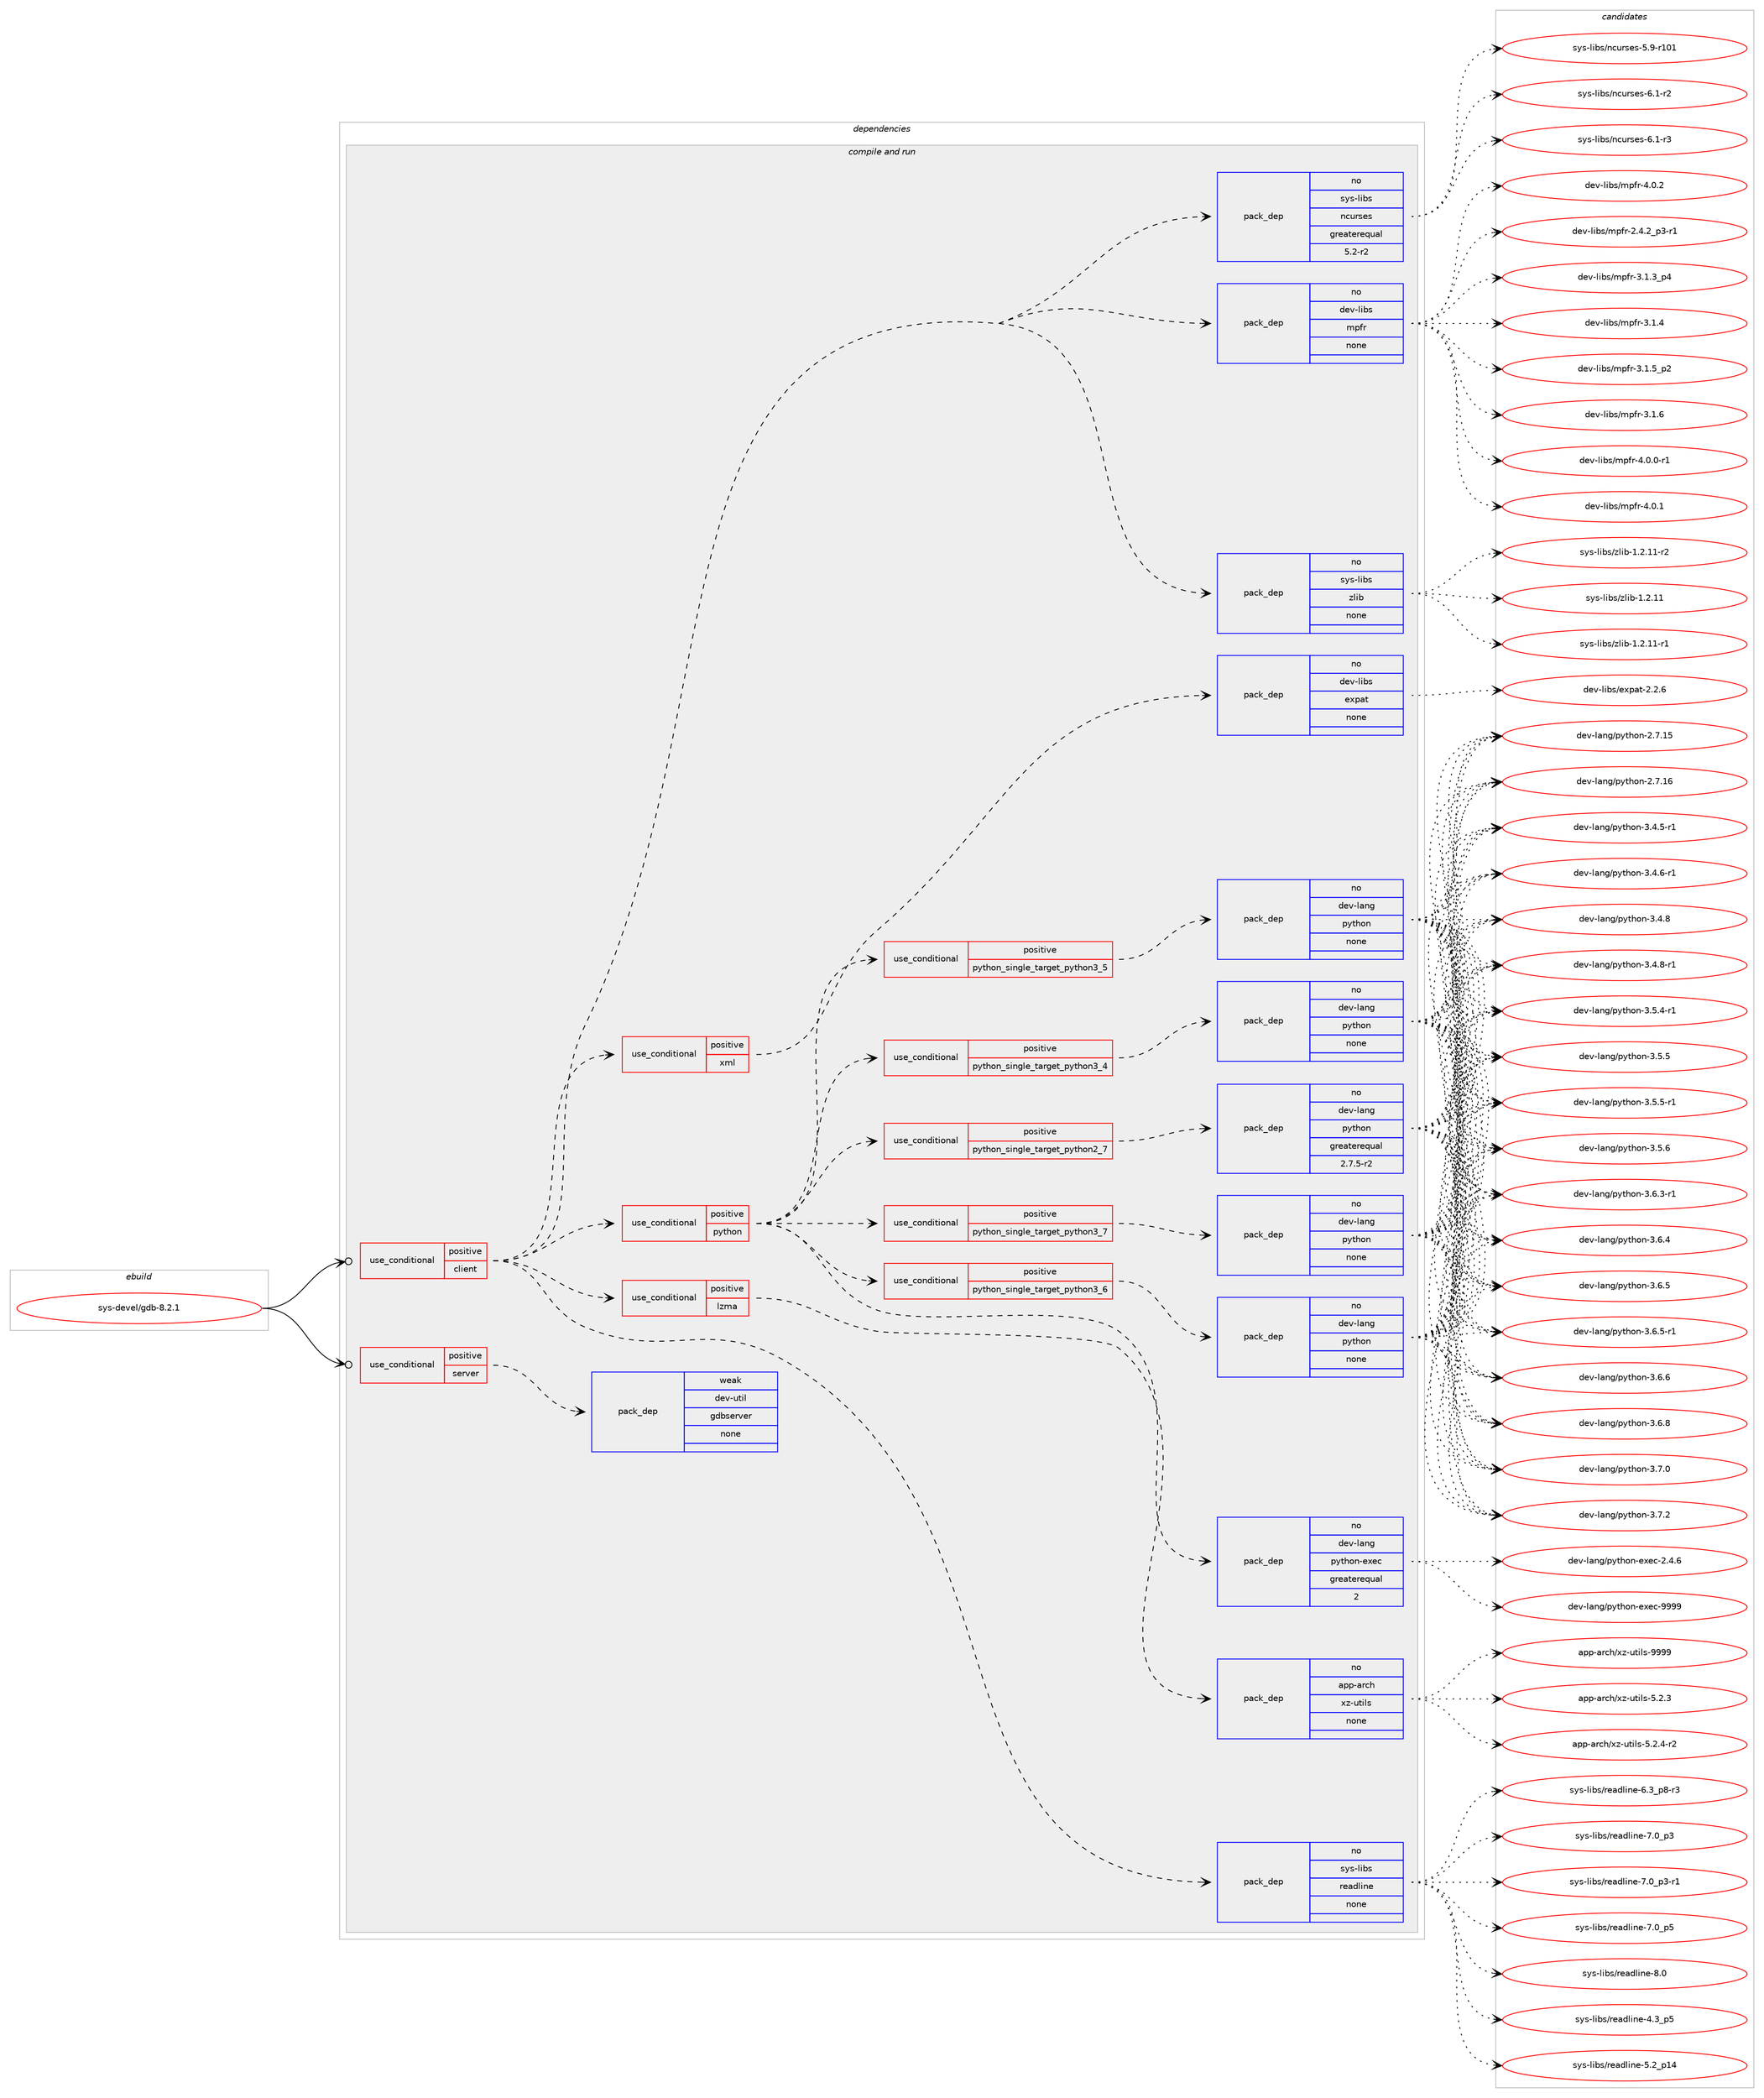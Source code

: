 digraph prolog {

# *************
# Graph options
# *************

newrank=true;
concentrate=true;
compound=true;
graph [rankdir=LR,fontname=Helvetica,fontsize=10,ranksep=1.5];#, ranksep=2.5, nodesep=0.2];
edge  [arrowhead=vee];
node  [fontname=Helvetica,fontsize=10];

# **********
# The ebuild
# **********

subgraph cluster_leftcol {
color=gray;
rank=same;
label=<<i>ebuild</i>>;
id [label="sys-devel/gdb-8.2.1", color=red, width=4, href="../sys-devel/gdb-8.2.1.svg"];
}

# ****************
# The dependencies
# ****************

subgraph cluster_midcol {
color=gray;
label=<<i>dependencies</i>>;
subgraph cluster_compile {
fillcolor="#eeeeee";
style=filled;
label=<<i>compile</i>>;
}
subgraph cluster_compileandrun {
fillcolor="#eeeeee";
style=filled;
label=<<i>compile and run</i>>;
subgraph cond459872 {
dependency1728665 [label=<<TABLE BORDER="0" CELLBORDER="1" CELLSPACING="0" CELLPADDING="4"><TR><TD ROWSPAN="3" CELLPADDING="10">use_conditional</TD></TR><TR><TD>positive</TD></TR><TR><TD>client</TD></TR></TABLE>>, shape=none, color=red];
subgraph pack1240479 {
dependency1728666 [label=<<TABLE BORDER="0" CELLBORDER="1" CELLSPACING="0" CELLPADDING="4" WIDTH="220"><TR><TD ROWSPAN="6" CELLPADDING="30">pack_dep</TD></TR><TR><TD WIDTH="110">no</TD></TR><TR><TD>dev-libs</TD></TR><TR><TD>mpfr</TD></TR><TR><TD>none</TD></TR><TR><TD></TD></TR></TABLE>>, shape=none, color=blue];
}
dependency1728665:e -> dependency1728666:w [weight=20,style="dashed",arrowhead="vee"];
subgraph pack1240480 {
dependency1728667 [label=<<TABLE BORDER="0" CELLBORDER="1" CELLSPACING="0" CELLPADDING="4" WIDTH="220"><TR><TD ROWSPAN="6" CELLPADDING="30">pack_dep</TD></TR><TR><TD WIDTH="110">no</TD></TR><TR><TD>sys-libs</TD></TR><TR><TD>ncurses</TD></TR><TR><TD>greaterequal</TD></TR><TR><TD>5.2-r2</TD></TR></TABLE>>, shape=none, color=blue];
}
dependency1728665:e -> dependency1728667:w [weight=20,style="dashed",arrowhead="vee"];
subgraph pack1240481 {
dependency1728668 [label=<<TABLE BORDER="0" CELLBORDER="1" CELLSPACING="0" CELLPADDING="4" WIDTH="220"><TR><TD ROWSPAN="6" CELLPADDING="30">pack_dep</TD></TR><TR><TD WIDTH="110">no</TD></TR><TR><TD>sys-libs</TD></TR><TR><TD>readline</TD></TR><TR><TD>none</TD></TR><TR><TD></TD></TR></TABLE>>, shape=none, color=blue];
}
dependency1728665:e -> dependency1728668:w [weight=20,style="dashed",arrowhead="vee"];
subgraph cond459873 {
dependency1728669 [label=<<TABLE BORDER="0" CELLBORDER="1" CELLSPACING="0" CELLPADDING="4"><TR><TD ROWSPAN="3" CELLPADDING="10">use_conditional</TD></TR><TR><TD>positive</TD></TR><TR><TD>lzma</TD></TR></TABLE>>, shape=none, color=red];
subgraph pack1240482 {
dependency1728670 [label=<<TABLE BORDER="0" CELLBORDER="1" CELLSPACING="0" CELLPADDING="4" WIDTH="220"><TR><TD ROWSPAN="6" CELLPADDING="30">pack_dep</TD></TR><TR><TD WIDTH="110">no</TD></TR><TR><TD>app-arch</TD></TR><TR><TD>xz-utils</TD></TR><TR><TD>none</TD></TR><TR><TD></TD></TR></TABLE>>, shape=none, color=blue];
}
dependency1728669:e -> dependency1728670:w [weight=20,style="dashed",arrowhead="vee"];
}
dependency1728665:e -> dependency1728669:w [weight=20,style="dashed",arrowhead="vee"];
subgraph cond459874 {
dependency1728671 [label=<<TABLE BORDER="0" CELLBORDER="1" CELLSPACING="0" CELLPADDING="4"><TR><TD ROWSPAN="3" CELLPADDING="10">use_conditional</TD></TR><TR><TD>positive</TD></TR><TR><TD>python</TD></TR></TABLE>>, shape=none, color=red];
subgraph cond459875 {
dependency1728672 [label=<<TABLE BORDER="0" CELLBORDER="1" CELLSPACING="0" CELLPADDING="4"><TR><TD ROWSPAN="3" CELLPADDING="10">use_conditional</TD></TR><TR><TD>positive</TD></TR><TR><TD>python_single_target_python2_7</TD></TR></TABLE>>, shape=none, color=red];
subgraph pack1240483 {
dependency1728673 [label=<<TABLE BORDER="0" CELLBORDER="1" CELLSPACING="0" CELLPADDING="4" WIDTH="220"><TR><TD ROWSPAN="6" CELLPADDING="30">pack_dep</TD></TR><TR><TD WIDTH="110">no</TD></TR><TR><TD>dev-lang</TD></TR><TR><TD>python</TD></TR><TR><TD>greaterequal</TD></TR><TR><TD>2.7.5-r2</TD></TR></TABLE>>, shape=none, color=blue];
}
dependency1728672:e -> dependency1728673:w [weight=20,style="dashed",arrowhead="vee"];
}
dependency1728671:e -> dependency1728672:w [weight=20,style="dashed",arrowhead="vee"];
subgraph cond459876 {
dependency1728674 [label=<<TABLE BORDER="0" CELLBORDER="1" CELLSPACING="0" CELLPADDING="4"><TR><TD ROWSPAN="3" CELLPADDING="10">use_conditional</TD></TR><TR><TD>positive</TD></TR><TR><TD>python_single_target_python3_4</TD></TR></TABLE>>, shape=none, color=red];
subgraph pack1240484 {
dependency1728675 [label=<<TABLE BORDER="0" CELLBORDER="1" CELLSPACING="0" CELLPADDING="4" WIDTH="220"><TR><TD ROWSPAN="6" CELLPADDING="30">pack_dep</TD></TR><TR><TD WIDTH="110">no</TD></TR><TR><TD>dev-lang</TD></TR><TR><TD>python</TD></TR><TR><TD>none</TD></TR><TR><TD></TD></TR></TABLE>>, shape=none, color=blue];
}
dependency1728674:e -> dependency1728675:w [weight=20,style="dashed",arrowhead="vee"];
}
dependency1728671:e -> dependency1728674:w [weight=20,style="dashed",arrowhead="vee"];
subgraph cond459877 {
dependency1728676 [label=<<TABLE BORDER="0" CELLBORDER="1" CELLSPACING="0" CELLPADDING="4"><TR><TD ROWSPAN="3" CELLPADDING="10">use_conditional</TD></TR><TR><TD>positive</TD></TR><TR><TD>python_single_target_python3_5</TD></TR></TABLE>>, shape=none, color=red];
subgraph pack1240485 {
dependency1728677 [label=<<TABLE BORDER="0" CELLBORDER="1" CELLSPACING="0" CELLPADDING="4" WIDTH="220"><TR><TD ROWSPAN="6" CELLPADDING="30">pack_dep</TD></TR><TR><TD WIDTH="110">no</TD></TR><TR><TD>dev-lang</TD></TR><TR><TD>python</TD></TR><TR><TD>none</TD></TR><TR><TD></TD></TR></TABLE>>, shape=none, color=blue];
}
dependency1728676:e -> dependency1728677:w [weight=20,style="dashed",arrowhead="vee"];
}
dependency1728671:e -> dependency1728676:w [weight=20,style="dashed",arrowhead="vee"];
subgraph cond459878 {
dependency1728678 [label=<<TABLE BORDER="0" CELLBORDER="1" CELLSPACING="0" CELLPADDING="4"><TR><TD ROWSPAN="3" CELLPADDING="10">use_conditional</TD></TR><TR><TD>positive</TD></TR><TR><TD>python_single_target_python3_6</TD></TR></TABLE>>, shape=none, color=red];
subgraph pack1240486 {
dependency1728679 [label=<<TABLE BORDER="0" CELLBORDER="1" CELLSPACING="0" CELLPADDING="4" WIDTH="220"><TR><TD ROWSPAN="6" CELLPADDING="30">pack_dep</TD></TR><TR><TD WIDTH="110">no</TD></TR><TR><TD>dev-lang</TD></TR><TR><TD>python</TD></TR><TR><TD>none</TD></TR><TR><TD></TD></TR></TABLE>>, shape=none, color=blue];
}
dependency1728678:e -> dependency1728679:w [weight=20,style="dashed",arrowhead="vee"];
}
dependency1728671:e -> dependency1728678:w [weight=20,style="dashed",arrowhead="vee"];
subgraph cond459879 {
dependency1728680 [label=<<TABLE BORDER="0" CELLBORDER="1" CELLSPACING="0" CELLPADDING="4"><TR><TD ROWSPAN="3" CELLPADDING="10">use_conditional</TD></TR><TR><TD>positive</TD></TR><TR><TD>python_single_target_python3_7</TD></TR></TABLE>>, shape=none, color=red];
subgraph pack1240487 {
dependency1728681 [label=<<TABLE BORDER="0" CELLBORDER="1" CELLSPACING="0" CELLPADDING="4" WIDTH="220"><TR><TD ROWSPAN="6" CELLPADDING="30">pack_dep</TD></TR><TR><TD WIDTH="110">no</TD></TR><TR><TD>dev-lang</TD></TR><TR><TD>python</TD></TR><TR><TD>none</TD></TR><TR><TD></TD></TR></TABLE>>, shape=none, color=blue];
}
dependency1728680:e -> dependency1728681:w [weight=20,style="dashed",arrowhead="vee"];
}
dependency1728671:e -> dependency1728680:w [weight=20,style="dashed",arrowhead="vee"];
subgraph pack1240488 {
dependency1728682 [label=<<TABLE BORDER="0" CELLBORDER="1" CELLSPACING="0" CELLPADDING="4" WIDTH="220"><TR><TD ROWSPAN="6" CELLPADDING="30">pack_dep</TD></TR><TR><TD WIDTH="110">no</TD></TR><TR><TD>dev-lang</TD></TR><TR><TD>python-exec</TD></TR><TR><TD>greaterequal</TD></TR><TR><TD>2</TD></TR></TABLE>>, shape=none, color=blue];
}
dependency1728671:e -> dependency1728682:w [weight=20,style="dashed",arrowhead="vee"];
}
dependency1728665:e -> dependency1728671:w [weight=20,style="dashed",arrowhead="vee"];
subgraph cond459880 {
dependency1728683 [label=<<TABLE BORDER="0" CELLBORDER="1" CELLSPACING="0" CELLPADDING="4"><TR><TD ROWSPAN="3" CELLPADDING="10">use_conditional</TD></TR><TR><TD>positive</TD></TR><TR><TD>xml</TD></TR></TABLE>>, shape=none, color=red];
subgraph pack1240489 {
dependency1728684 [label=<<TABLE BORDER="0" CELLBORDER="1" CELLSPACING="0" CELLPADDING="4" WIDTH="220"><TR><TD ROWSPAN="6" CELLPADDING="30">pack_dep</TD></TR><TR><TD WIDTH="110">no</TD></TR><TR><TD>dev-libs</TD></TR><TR><TD>expat</TD></TR><TR><TD>none</TD></TR><TR><TD></TD></TR></TABLE>>, shape=none, color=blue];
}
dependency1728683:e -> dependency1728684:w [weight=20,style="dashed",arrowhead="vee"];
}
dependency1728665:e -> dependency1728683:w [weight=20,style="dashed",arrowhead="vee"];
subgraph pack1240490 {
dependency1728685 [label=<<TABLE BORDER="0" CELLBORDER="1" CELLSPACING="0" CELLPADDING="4" WIDTH="220"><TR><TD ROWSPAN="6" CELLPADDING="30">pack_dep</TD></TR><TR><TD WIDTH="110">no</TD></TR><TR><TD>sys-libs</TD></TR><TR><TD>zlib</TD></TR><TR><TD>none</TD></TR><TR><TD></TD></TR></TABLE>>, shape=none, color=blue];
}
dependency1728665:e -> dependency1728685:w [weight=20,style="dashed",arrowhead="vee"];
}
id:e -> dependency1728665:w [weight=20,style="solid",arrowhead="odotvee"];
subgraph cond459881 {
dependency1728686 [label=<<TABLE BORDER="0" CELLBORDER="1" CELLSPACING="0" CELLPADDING="4"><TR><TD ROWSPAN="3" CELLPADDING="10">use_conditional</TD></TR><TR><TD>positive</TD></TR><TR><TD>server</TD></TR></TABLE>>, shape=none, color=red];
subgraph pack1240491 {
dependency1728687 [label=<<TABLE BORDER="0" CELLBORDER="1" CELLSPACING="0" CELLPADDING="4" WIDTH="220"><TR><TD ROWSPAN="6" CELLPADDING="30">pack_dep</TD></TR><TR><TD WIDTH="110">weak</TD></TR><TR><TD>dev-util</TD></TR><TR><TD>gdbserver</TD></TR><TR><TD>none</TD></TR><TR><TD></TD></TR></TABLE>>, shape=none, color=blue];
}
dependency1728686:e -> dependency1728687:w [weight=20,style="dashed",arrowhead="vee"];
}
id:e -> dependency1728686:w [weight=20,style="solid",arrowhead="odotvee"];
}
subgraph cluster_run {
fillcolor="#eeeeee";
style=filled;
label=<<i>run</i>>;
}
}

# **************
# The candidates
# **************

subgraph cluster_choices {
rank=same;
color=gray;
label=<<i>candidates</i>>;

subgraph choice1240479 {
color=black;
nodesep=1;
choice10010111845108105981154710911210211445504652465095112514511449 [label="dev-libs/mpfr-2.4.2_p3-r1", color=red, width=4,href="../dev-libs/mpfr-2.4.2_p3-r1.svg"];
choice1001011184510810598115471091121021144551464946519511252 [label="dev-libs/mpfr-3.1.3_p4", color=red, width=4,href="../dev-libs/mpfr-3.1.3_p4.svg"];
choice100101118451081059811547109112102114455146494652 [label="dev-libs/mpfr-3.1.4", color=red, width=4,href="../dev-libs/mpfr-3.1.4.svg"];
choice1001011184510810598115471091121021144551464946539511250 [label="dev-libs/mpfr-3.1.5_p2", color=red, width=4,href="../dev-libs/mpfr-3.1.5_p2.svg"];
choice100101118451081059811547109112102114455146494654 [label="dev-libs/mpfr-3.1.6", color=red, width=4,href="../dev-libs/mpfr-3.1.6.svg"];
choice1001011184510810598115471091121021144552464846484511449 [label="dev-libs/mpfr-4.0.0-r1", color=red, width=4,href="../dev-libs/mpfr-4.0.0-r1.svg"];
choice100101118451081059811547109112102114455246484649 [label="dev-libs/mpfr-4.0.1", color=red, width=4,href="../dev-libs/mpfr-4.0.1.svg"];
choice100101118451081059811547109112102114455246484650 [label="dev-libs/mpfr-4.0.2", color=red, width=4,href="../dev-libs/mpfr-4.0.2.svg"];
dependency1728666:e -> choice10010111845108105981154710911210211445504652465095112514511449:w [style=dotted,weight="100"];
dependency1728666:e -> choice1001011184510810598115471091121021144551464946519511252:w [style=dotted,weight="100"];
dependency1728666:e -> choice100101118451081059811547109112102114455146494652:w [style=dotted,weight="100"];
dependency1728666:e -> choice1001011184510810598115471091121021144551464946539511250:w [style=dotted,weight="100"];
dependency1728666:e -> choice100101118451081059811547109112102114455146494654:w [style=dotted,weight="100"];
dependency1728666:e -> choice1001011184510810598115471091121021144552464846484511449:w [style=dotted,weight="100"];
dependency1728666:e -> choice100101118451081059811547109112102114455246484649:w [style=dotted,weight="100"];
dependency1728666:e -> choice100101118451081059811547109112102114455246484650:w [style=dotted,weight="100"];
}
subgraph choice1240480 {
color=black;
nodesep=1;
choice115121115451081059811547110991171141151011154553465745114494849 [label="sys-libs/ncurses-5.9-r101", color=red, width=4,href="../sys-libs/ncurses-5.9-r101.svg"];
choice11512111545108105981154711099117114115101115455446494511450 [label="sys-libs/ncurses-6.1-r2", color=red, width=4,href="../sys-libs/ncurses-6.1-r2.svg"];
choice11512111545108105981154711099117114115101115455446494511451 [label="sys-libs/ncurses-6.1-r3", color=red, width=4,href="../sys-libs/ncurses-6.1-r3.svg"];
dependency1728667:e -> choice115121115451081059811547110991171141151011154553465745114494849:w [style=dotted,weight="100"];
dependency1728667:e -> choice11512111545108105981154711099117114115101115455446494511450:w [style=dotted,weight="100"];
dependency1728667:e -> choice11512111545108105981154711099117114115101115455446494511451:w [style=dotted,weight="100"];
}
subgraph choice1240481 {
color=black;
nodesep=1;
choice11512111545108105981154711410197100108105110101455246519511253 [label="sys-libs/readline-4.3_p5", color=red, width=4,href="../sys-libs/readline-4.3_p5.svg"];
choice1151211154510810598115471141019710010810511010145534650951124952 [label="sys-libs/readline-5.2_p14", color=red, width=4,href="../sys-libs/readline-5.2_p14.svg"];
choice115121115451081059811547114101971001081051101014554465195112564511451 [label="sys-libs/readline-6.3_p8-r3", color=red, width=4,href="../sys-libs/readline-6.3_p8-r3.svg"];
choice11512111545108105981154711410197100108105110101455546489511251 [label="sys-libs/readline-7.0_p3", color=red, width=4,href="../sys-libs/readline-7.0_p3.svg"];
choice115121115451081059811547114101971001081051101014555464895112514511449 [label="sys-libs/readline-7.0_p3-r1", color=red, width=4,href="../sys-libs/readline-7.0_p3-r1.svg"];
choice11512111545108105981154711410197100108105110101455546489511253 [label="sys-libs/readline-7.0_p5", color=red, width=4,href="../sys-libs/readline-7.0_p5.svg"];
choice1151211154510810598115471141019710010810511010145564648 [label="sys-libs/readline-8.0", color=red, width=4,href="../sys-libs/readline-8.0.svg"];
dependency1728668:e -> choice11512111545108105981154711410197100108105110101455246519511253:w [style=dotted,weight="100"];
dependency1728668:e -> choice1151211154510810598115471141019710010810511010145534650951124952:w [style=dotted,weight="100"];
dependency1728668:e -> choice115121115451081059811547114101971001081051101014554465195112564511451:w [style=dotted,weight="100"];
dependency1728668:e -> choice11512111545108105981154711410197100108105110101455546489511251:w [style=dotted,weight="100"];
dependency1728668:e -> choice115121115451081059811547114101971001081051101014555464895112514511449:w [style=dotted,weight="100"];
dependency1728668:e -> choice11512111545108105981154711410197100108105110101455546489511253:w [style=dotted,weight="100"];
dependency1728668:e -> choice1151211154510810598115471141019710010810511010145564648:w [style=dotted,weight="100"];
}
subgraph choice1240482 {
color=black;
nodesep=1;
choice971121124597114991044712012245117116105108115455346504651 [label="app-arch/xz-utils-5.2.3", color=red, width=4,href="../app-arch/xz-utils-5.2.3.svg"];
choice9711211245971149910447120122451171161051081154553465046524511450 [label="app-arch/xz-utils-5.2.4-r2", color=red, width=4,href="../app-arch/xz-utils-5.2.4-r2.svg"];
choice9711211245971149910447120122451171161051081154557575757 [label="app-arch/xz-utils-9999", color=red, width=4,href="../app-arch/xz-utils-9999.svg"];
dependency1728670:e -> choice971121124597114991044712012245117116105108115455346504651:w [style=dotted,weight="100"];
dependency1728670:e -> choice9711211245971149910447120122451171161051081154553465046524511450:w [style=dotted,weight="100"];
dependency1728670:e -> choice9711211245971149910447120122451171161051081154557575757:w [style=dotted,weight="100"];
}
subgraph choice1240483 {
color=black;
nodesep=1;
choice10010111845108971101034711212111610411111045504655464953 [label="dev-lang/python-2.7.15", color=red, width=4,href="../dev-lang/python-2.7.15.svg"];
choice10010111845108971101034711212111610411111045504655464954 [label="dev-lang/python-2.7.16", color=red, width=4,href="../dev-lang/python-2.7.16.svg"];
choice1001011184510897110103471121211161041111104551465246534511449 [label="dev-lang/python-3.4.5-r1", color=red, width=4,href="../dev-lang/python-3.4.5-r1.svg"];
choice1001011184510897110103471121211161041111104551465246544511449 [label="dev-lang/python-3.4.6-r1", color=red, width=4,href="../dev-lang/python-3.4.6-r1.svg"];
choice100101118451089711010347112121116104111110455146524656 [label="dev-lang/python-3.4.8", color=red, width=4,href="../dev-lang/python-3.4.8.svg"];
choice1001011184510897110103471121211161041111104551465246564511449 [label="dev-lang/python-3.4.8-r1", color=red, width=4,href="../dev-lang/python-3.4.8-r1.svg"];
choice1001011184510897110103471121211161041111104551465346524511449 [label="dev-lang/python-3.5.4-r1", color=red, width=4,href="../dev-lang/python-3.5.4-r1.svg"];
choice100101118451089711010347112121116104111110455146534653 [label="dev-lang/python-3.5.5", color=red, width=4,href="../dev-lang/python-3.5.5.svg"];
choice1001011184510897110103471121211161041111104551465346534511449 [label="dev-lang/python-3.5.5-r1", color=red, width=4,href="../dev-lang/python-3.5.5-r1.svg"];
choice100101118451089711010347112121116104111110455146534654 [label="dev-lang/python-3.5.6", color=red, width=4,href="../dev-lang/python-3.5.6.svg"];
choice1001011184510897110103471121211161041111104551465446514511449 [label="dev-lang/python-3.6.3-r1", color=red, width=4,href="../dev-lang/python-3.6.3-r1.svg"];
choice100101118451089711010347112121116104111110455146544652 [label="dev-lang/python-3.6.4", color=red, width=4,href="../dev-lang/python-3.6.4.svg"];
choice100101118451089711010347112121116104111110455146544653 [label="dev-lang/python-3.6.5", color=red, width=4,href="../dev-lang/python-3.6.5.svg"];
choice1001011184510897110103471121211161041111104551465446534511449 [label="dev-lang/python-3.6.5-r1", color=red, width=4,href="../dev-lang/python-3.6.5-r1.svg"];
choice100101118451089711010347112121116104111110455146544654 [label="dev-lang/python-3.6.6", color=red, width=4,href="../dev-lang/python-3.6.6.svg"];
choice100101118451089711010347112121116104111110455146544656 [label="dev-lang/python-3.6.8", color=red, width=4,href="../dev-lang/python-3.6.8.svg"];
choice100101118451089711010347112121116104111110455146554648 [label="dev-lang/python-3.7.0", color=red, width=4,href="../dev-lang/python-3.7.0.svg"];
choice100101118451089711010347112121116104111110455146554650 [label="dev-lang/python-3.7.2", color=red, width=4,href="../dev-lang/python-3.7.2.svg"];
dependency1728673:e -> choice10010111845108971101034711212111610411111045504655464953:w [style=dotted,weight="100"];
dependency1728673:e -> choice10010111845108971101034711212111610411111045504655464954:w [style=dotted,weight="100"];
dependency1728673:e -> choice1001011184510897110103471121211161041111104551465246534511449:w [style=dotted,weight="100"];
dependency1728673:e -> choice1001011184510897110103471121211161041111104551465246544511449:w [style=dotted,weight="100"];
dependency1728673:e -> choice100101118451089711010347112121116104111110455146524656:w [style=dotted,weight="100"];
dependency1728673:e -> choice1001011184510897110103471121211161041111104551465246564511449:w [style=dotted,weight="100"];
dependency1728673:e -> choice1001011184510897110103471121211161041111104551465346524511449:w [style=dotted,weight="100"];
dependency1728673:e -> choice100101118451089711010347112121116104111110455146534653:w [style=dotted,weight="100"];
dependency1728673:e -> choice1001011184510897110103471121211161041111104551465346534511449:w [style=dotted,weight="100"];
dependency1728673:e -> choice100101118451089711010347112121116104111110455146534654:w [style=dotted,weight="100"];
dependency1728673:e -> choice1001011184510897110103471121211161041111104551465446514511449:w [style=dotted,weight="100"];
dependency1728673:e -> choice100101118451089711010347112121116104111110455146544652:w [style=dotted,weight="100"];
dependency1728673:e -> choice100101118451089711010347112121116104111110455146544653:w [style=dotted,weight="100"];
dependency1728673:e -> choice1001011184510897110103471121211161041111104551465446534511449:w [style=dotted,weight="100"];
dependency1728673:e -> choice100101118451089711010347112121116104111110455146544654:w [style=dotted,weight="100"];
dependency1728673:e -> choice100101118451089711010347112121116104111110455146544656:w [style=dotted,weight="100"];
dependency1728673:e -> choice100101118451089711010347112121116104111110455146554648:w [style=dotted,weight="100"];
dependency1728673:e -> choice100101118451089711010347112121116104111110455146554650:w [style=dotted,weight="100"];
}
subgraph choice1240484 {
color=black;
nodesep=1;
choice10010111845108971101034711212111610411111045504655464953 [label="dev-lang/python-2.7.15", color=red, width=4,href="../dev-lang/python-2.7.15.svg"];
choice10010111845108971101034711212111610411111045504655464954 [label="dev-lang/python-2.7.16", color=red, width=4,href="../dev-lang/python-2.7.16.svg"];
choice1001011184510897110103471121211161041111104551465246534511449 [label="dev-lang/python-3.4.5-r1", color=red, width=4,href="../dev-lang/python-3.4.5-r1.svg"];
choice1001011184510897110103471121211161041111104551465246544511449 [label="dev-lang/python-3.4.6-r1", color=red, width=4,href="../dev-lang/python-3.4.6-r1.svg"];
choice100101118451089711010347112121116104111110455146524656 [label="dev-lang/python-3.4.8", color=red, width=4,href="../dev-lang/python-3.4.8.svg"];
choice1001011184510897110103471121211161041111104551465246564511449 [label="dev-lang/python-3.4.8-r1", color=red, width=4,href="../dev-lang/python-3.4.8-r1.svg"];
choice1001011184510897110103471121211161041111104551465346524511449 [label="dev-lang/python-3.5.4-r1", color=red, width=4,href="../dev-lang/python-3.5.4-r1.svg"];
choice100101118451089711010347112121116104111110455146534653 [label="dev-lang/python-3.5.5", color=red, width=4,href="../dev-lang/python-3.5.5.svg"];
choice1001011184510897110103471121211161041111104551465346534511449 [label="dev-lang/python-3.5.5-r1", color=red, width=4,href="../dev-lang/python-3.5.5-r1.svg"];
choice100101118451089711010347112121116104111110455146534654 [label="dev-lang/python-3.5.6", color=red, width=4,href="../dev-lang/python-3.5.6.svg"];
choice1001011184510897110103471121211161041111104551465446514511449 [label="dev-lang/python-3.6.3-r1", color=red, width=4,href="../dev-lang/python-3.6.3-r1.svg"];
choice100101118451089711010347112121116104111110455146544652 [label="dev-lang/python-3.6.4", color=red, width=4,href="../dev-lang/python-3.6.4.svg"];
choice100101118451089711010347112121116104111110455146544653 [label="dev-lang/python-3.6.5", color=red, width=4,href="../dev-lang/python-3.6.5.svg"];
choice1001011184510897110103471121211161041111104551465446534511449 [label="dev-lang/python-3.6.5-r1", color=red, width=4,href="../dev-lang/python-3.6.5-r1.svg"];
choice100101118451089711010347112121116104111110455146544654 [label="dev-lang/python-3.6.6", color=red, width=4,href="../dev-lang/python-3.6.6.svg"];
choice100101118451089711010347112121116104111110455146544656 [label="dev-lang/python-3.6.8", color=red, width=4,href="../dev-lang/python-3.6.8.svg"];
choice100101118451089711010347112121116104111110455146554648 [label="dev-lang/python-3.7.0", color=red, width=4,href="../dev-lang/python-3.7.0.svg"];
choice100101118451089711010347112121116104111110455146554650 [label="dev-lang/python-3.7.2", color=red, width=4,href="../dev-lang/python-3.7.2.svg"];
dependency1728675:e -> choice10010111845108971101034711212111610411111045504655464953:w [style=dotted,weight="100"];
dependency1728675:e -> choice10010111845108971101034711212111610411111045504655464954:w [style=dotted,weight="100"];
dependency1728675:e -> choice1001011184510897110103471121211161041111104551465246534511449:w [style=dotted,weight="100"];
dependency1728675:e -> choice1001011184510897110103471121211161041111104551465246544511449:w [style=dotted,weight="100"];
dependency1728675:e -> choice100101118451089711010347112121116104111110455146524656:w [style=dotted,weight="100"];
dependency1728675:e -> choice1001011184510897110103471121211161041111104551465246564511449:w [style=dotted,weight="100"];
dependency1728675:e -> choice1001011184510897110103471121211161041111104551465346524511449:w [style=dotted,weight="100"];
dependency1728675:e -> choice100101118451089711010347112121116104111110455146534653:w [style=dotted,weight="100"];
dependency1728675:e -> choice1001011184510897110103471121211161041111104551465346534511449:w [style=dotted,weight="100"];
dependency1728675:e -> choice100101118451089711010347112121116104111110455146534654:w [style=dotted,weight="100"];
dependency1728675:e -> choice1001011184510897110103471121211161041111104551465446514511449:w [style=dotted,weight="100"];
dependency1728675:e -> choice100101118451089711010347112121116104111110455146544652:w [style=dotted,weight="100"];
dependency1728675:e -> choice100101118451089711010347112121116104111110455146544653:w [style=dotted,weight="100"];
dependency1728675:e -> choice1001011184510897110103471121211161041111104551465446534511449:w [style=dotted,weight="100"];
dependency1728675:e -> choice100101118451089711010347112121116104111110455146544654:w [style=dotted,weight="100"];
dependency1728675:e -> choice100101118451089711010347112121116104111110455146544656:w [style=dotted,weight="100"];
dependency1728675:e -> choice100101118451089711010347112121116104111110455146554648:w [style=dotted,weight="100"];
dependency1728675:e -> choice100101118451089711010347112121116104111110455146554650:w [style=dotted,weight="100"];
}
subgraph choice1240485 {
color=black;
nodesep=1;
choice10010111845108971101034711212111610411111045504655464953 [label="dev-lang/python-2.7.15", color=red, width=4,href="../dev-lang/python-2.7.15.svg"];
choice10010111845108971101034711212111610411111045504655464954 [label="dev-lang/python-2.7.16", color=red, width=4,href="../dev-lang/python-2.7.16.svg"];
choice1001011184510897110103471121211161041111104551465246534511449 [label="dev-lang/python-3.4.5-r1", color=red, width=4,href="../dev-lang/python-3.4.5-r1.svg"];
choice1001011184510897110103471121211161041111104551465246544511449 [label="dev-lang/python-3.4.6-r1", color=red, width=4,href="../dev-lang/python-3.4.6-r1.svg"];
choice100101118451089711010347112121116104111110455146524656 [label="dev-lang/python-3.4.8", color=red, width=4,href="../dev-lang/python-3.4.8.svg"];
choice1001011184510897110103471121211161041111104551465246564511449 [label="dev-lang/python-3.4.8-r1", color=red, width=4,href="../dev-lang/python-3.4.8-r1.svg"];
choice1001011184510897110103471121211161041111104551465346524511449 [label="dev-lang/python-3.5.4-r1", color=red, width=4,href="../dev-lang/python-3.5.4-r1.svg"];
choice100101118451089711010347112121116104111110455146534653 [label="dev-lang/python-3.5.5", color=red, width=4,href="../dev-lang/python-3.5.5.svg"];
choice1001011184510897110103471121211161041111104551465346534511449 [label="dev-lang/python-3.5.5-r1", color=red, width=4,href="../dev-lang/python-3.5.5-r1.svg"];
choice100101118451089711010347112121116104111110455146534654 [label="dev-lang/python-3.5.6", color=red, width=4,href="../dev-lang/python-3.5.6.svg"];
choice1001011184510897110103471121211161041111104551465446514511449 [label="dev-lang/python-3.6.3-r1", color=red, width=4,href="../dev-lang/python-3.6.3-r1.svg"];
choice100101118451089711010347112121116104111110455146544652 [label="dev-lang/python-3.6.4", color=red, width=4,href="../dev-lang/python-3.6.4.svg"];
choice100101118451089711010347112121116104111110455146544653 [label="dev-lang/python-3.6.5", color=red, width=4,href="../dev-lang/python-3.6.5.svg"];
choice1001011184510897110103471121211161041111104551465446534511449 [label="dev-lang/python-3.6.5-r1", color=red, width=4,href="../dev-lang/python-3.6.5-r1.svg"];
choice100101118451089711010347112121116104111110455146544654 [label="dev-lang/python-3.6.6", color=red, width=4,href="../dev-lang/python-3.6.6.svg"];
choice100101118451089711010347112121116104111110455146544656 [label="dev-lang/python-3.6.8", color=red, width=4,href="../dev-lang/python-3.6.8.svg"];
choice100101118451089711010347112121116104111110455146554648 [label="dev-lang/python-3.7.0", color=red, width=4,href="../dev-lang/python-3.7.0.svg"];
choice100101118451089711010347112121116104111110455146554650 [label="dev-lang/python-3.7.2", color=red, width=4,href="../dev-lang/python-3.7.2.svg"];
dependency1728677:e -> choice10010111845108971101034711212111610411111045504655464953:w [style=dotted,weight="100"];
dependency1728677:e -> choice10010111845108971101034711212111610411111045504655464954:w [style=dotted,weight="100"];
dependency1728677:e -> choice1001011184510897110103471121211161041111104551465246534511449:w [style=dotted,weight="100"];
dependency1728677:e -> choice1001011184510897110103471121211161041111104551465246544511449:w [style=dotted,weight="100"];
dependency1728677:e -> choice100101118451089711010347112121116104111110455146524656:w [style=dotted,weight="100"];
dependency1728677:e -> choice1001011184510897110103471121211161041111104551465246564511449:w [style=dotted,weight="100"];
dependency1728677:e -> choice1001011184510897110103471121211161041111104551465346524511449:w [style=dotted,weight="100"];
dependency1728677:e -> choice100101118451089711010347112121116104111110455146534653:w [style=dotted,weight="100"];
dependency1728677:e -> choice1001011184510897110103471121211161041111104551465346534511449:w [style=dotted,weight="100"];
dependency1728677:e -> choice100101118451089711010347112121116104111110455146534654:w [style=dotted,weight="100"];
dependency1728677:e -> choice1001011184510897110103471121211161041111104551465446514511449:w [style=dotted,weight="100"];
dependency1728677:e -> choice100101118451089711010347112121116104111110455146544652:w [style=dotted,weight="100"];
dependency1728677:e -> choice100101118451089711010347112121116104111110455146544653:w [style=dotted,weight="100"];
dependency1728677:e -> choice1001011184510897110103471121211161041111104551465446534511449:w [style=dotted,weight="100"];
dependency1728677:e -> choice100101118451089711010347112121116104111110455146544654:w [style=dotted,weight="100"];
dependency1728677:e -> choice100101118451089711010347112121116104111110455146544656:w [style=dotted,weight="100"];
dependency1728677:e -> choice100101118451089711010347112121116104111110455146554648:w [style=dotted,weight="100"];
dependency1728677:e -> choice100101118451089711010347112121116104111110455146554650:w [style=dotted,weight="100"];
}
subgraph choice1240486 {
color=black;
nodesep=1;
choice10010111845108971101034711212111610411111045504655464953 [label="dev-lang/python-2.7.15", color=red, width=4,href="../dev-lang/python-2.7.15.svg"];
choice10010111845108971101034711212111610411111045504655464954 [label="dev-lang/python-2.7.16", color=red, width=4,href="../dev-lang/python-2.7.16.svg"];
choice1001011184510897110103471121211161041111104551465246534511449 [label="dev-lang/python-3.4.5-r1", color=red, width=4,href="../dev-lang/python-3.4.5-r1.svg"];
choice1001011184510897110103471121211161041111104551465246544511449 [label="dev-lang/python-3.4.6-r1", color=red, width=4,href="../dev-lang/python-3.4.6-r1.svg"];
choice100101118451089711010347112121116104111110455146524656 [label="dev-lang/python-3.4.8", color=red, width=4,href="../dev-lang/python-3.4.8.svg"];
choice1001011184510897110103471121211161041111104551465246564511449 [label="dev-lang/python-3.4.8-r1", color=red, width=4,href="../dev-lang/python-3.4.8-r1.svg"];
choice1001011184510897110103471121211161041111104551465346524511449 [label="dev-lang/python-3.5.4-r1", color=red, width=4,href="../dev-lang/python-3.5.4-r1.svg"];
choice100101118451089711010347112121116104111110455146534653 [label="dev-lang/python-3.5.5", color=red, width=4,href="../dev-lang/python-3.5.5.svg"];
choice1001011184510897110103471121211161041111104551465346534511449 [label="dev-lang/python-3.5.5-r1", color=red, width=4,href="../dev-lang/python-3.5.5-r1.svg"];
choice100101118451089711010347112121116104111110455146534654 [label="dev-lang/python-3.5.6", color=red, width=4,href="../dev-lang/python-3.5.6.svg"];
choice1001011184510897110103471121211161041111104551465446514511449 [label="dev-lang/python-3.6.3-r1", color=red, width=4,href="../dev-lang/python-3.6.3-r1.svg"];
choice100101118451089711010347112121116104111110455146544652 [label="dev-lang/python-3.6.4", color=red, width=4,href="../dev-lang/python-3.6.4.svg"];
choice100101118451089711010347112121116104111110455146544653 [label="dev-lang/python-3.6.5", color=red, width=4,href="../dev-lang/python-3.6.5.svg"];
choice1001011184510897110103471121211161041111104551465446534511449 [label="dev-lang/python-3.6.5-r1", color=red, width=4,href="../dev-lang/python-3.6.5-r1.svg"];
choice100101118451089711010347112121116104111110455146544654 [label="dev-lang/python-3.6.6", color=red, width=4,href="../dev-lang/python-3.6.6.svg"];
choice100101118451089711010347112121116104111110455146544656 [label="dev-lang/python-3.6.8", color=red, width=4,href="../dev-lang/python-3.6.8.svg"];
choice100101118451089711010347112121116104111110455146554648 [label="dev-lang/python-3.7.0", color=red, width=4,href="../dev-lang/python-3.7.0.svg"];
choice100101118451089711010347112121116104111110455146554650 [label="dev-lang/python-3.7.2", color=red, width=4,href="../dev-lang/python-3.7.2.svg"];
dependency1728679:e -> choice10010111845108971101034711212111610411111045504655464953:w [style=dotted,weight="100"];
dependency1728679:e -> choice10010111845108971101034711212111610411111045504655464954:w [style=dotted,weight="100"];
dependency1728679:e -> choice1001011184510897110103471121211161041111104551465246534511449:w [style=dotted,weight="100"];
dependency1728679:e -> choice1001011184510897110103471121211161041111104551465246544511449:w [style=dotted,weight="100"];
dependency1728679:e -> choice100101118451089711010347112121116104111110455146524656:w [style=dotted,weight="100"];
dependency1728679:e -> choice1001011184510897110103471121211161041111104551465246564511449:w [style=dotted,weight="100"];
dependency1728679:e -> choice1001011184510897110103471121211161041111104551465346524511449:w [style=dotted,weight="100"];
dependency1728679:e -> choice100101118451089711010347112121116104111110455146534653:w [style=dotted,weight="100"];
dependency1728679:e -> choice1001011184510897110103471121211161041111104551465346534511449:w [style=dotted,weight="100"];
dependency1728679:e -> choice100101118451089711010347112121116104111110455146534654:w [style=dotted,weight="100"];
dependency1728679:e -> choice1001011184510897110103471121211161041111104551465446514511449:w [style=dotted,weight="100"];
dependency1728679:e -> choice100101118451089711010347112121116104111110455146544652:w [style=dotted,weight="100"];
dependency1728679:e -> choice100101118451089711010347112121116104111110455146544653:w [style=dotted,weight="100"];
dependency1728679:e -> choice1001011184510897110103471121211161041111104551465446534511449:w [style=dotted,weight="100"];
dependency1728679:e -> choice100101118451089711010347112121116104111110455146544654:w [style=dotted,weight="100"];
dependency1728679:e -> choice100101118451089711010347112121116104111110455146544656:w [style=dotted,weight="100"];
dependency1728679:e -> choice100101118451089711010347112121116104111110455146554648:w [style=dotted,weight="100"];
dependency1728679:e -> choice100101118451089711010347112121116104111110455146554650:w [style=dotted,weight="100"];
}
subgraph choice1240487 {
color=black;
nodesep=1;
choice10010111845108971101034711212111610411111045504655464953 [label="dev-lang/python-2.7.15", color=red, width=4,href="../dev-lang/python-2.7.15.svg"];
choice10010111845108971101034711212111610411111045504655464954 [label="dev-lang/python-2.7.16", color=red, width=4,href="../dev-lang/python-2.7.16.svg"];
choice1001011184510897110103471121211161041111104551465246534511449 [label="dev-lang/python-3.4.5-r1", color=red, width=4,href="../dev-lang/python-3.4.5-r1.svg"];
choice1001011184510897110103471121211161041111104551465246544511449 [label="dev-lang/python-3.4.6-r1", color=red, width=4,href="../dev-lang/python-3.4.6-r1.svg"];
choice100101118451089711010347112121116104111110455146524656 [label="dev-lang/python-3.4.8", color=red, width=4,href="../dev-lang/python-3.4.8.svg"];
choice1001011184510897110103471121211161041111104551465246564511449 [label="dev-lang/python-3.4.8-r1", color=red, width=4,href="../dev-lang/python-3.4.8-r1.svg"];
choice1001011184510897110103471121211161041111104551465346524511449 [label="dev-lang/python-3.5.4-r1", color=red, width=4,href="../dev-lang/python-3.5.4-r1.svg"];
choice100101118451089711010347112121116104111110455146534653 [label="dev-lang/python-3.5.5", color=red, width=4,href="../dev-lang/python-3.5.5.svg"];
choice1001011184510897110103471121211161041111104551465346534511449 [label="dev-lang/python-3.5.5-r1", color=red, width=4,href="../dev-lang/python-3.5.5-r1.svg"];
choice100101118451089711010347112121116104111110455146534654 [label="dev-lang/python-3.5.6", color=red, width=4,href="../dev-lang/python-3.5.6.svg"];
choice1001011184510897110103471121211161041111104551465446514511449 [label="dev-lang/python-3.6.3-r1", color=red, width=4,href="../dev-lang/python-3.6.3-r1.svg"];
choice100101118451089711010347112121116104111110455146544652 [label="dev-lang/python-3.6.4", color=red, width=4,href="../dev-lang/python-3.6.4.svg"];
choice100101118451089711010347112121116104111110455146544653 [label="dev-lang/python-3.6.5", color=red, width=4,href="../dev-lang/python-3.6.5.svg"];
choice1001011184510897110103471121211161041111104551465446534511449 [label="dev-lang/python-3.6.5-r1", color=red, width=4,href="../dev-lang/python-3.6.5-r1.svg"];
choice100101118451089711010347112121116104111110455146544654 [label="dev-lang/python-3.6.6", color=red, width=4,href="../dev-lang/python-3.6.6.svg"];
choice100101118451089711010347112121116104111110455146544656 [label="dev-lang/python-3.6.8", color=red, width=4,href="../dev-lang/python-3.6.8.svg"];
choice100101118451089711010347112121116104111110455146554648 [label="dev-lang/python-3.7.0", color=red, width=4,href="../dev-lang/python-3.7.0.svg"];
choice100101118451089711010347112121116104111110455146554650 [label="dev-lang/python-3.7.2", color=red, width=4,href="../dev-lang/python-3.7.2.svg"];
dependency1728681:e -> choice10010111845108971101034711212111610411111045504655464953:w [style=dotted,weight="100"];
dependency1728681:e -> choice10010111845108971101034711212111610411111045504655464954:w [style=dotted,weight="100"];
dependency1728681:e -> choice1001011184510897110103471121211161041111104551465246534511449:w [style=dotted,weight="100"];
dependency1728681:e -> choice1001011184510897110103471121211161041111104551465246544511449:w [style=dotted,weight="100"];
dependency1728681:e -> choice100101118451089711010347112121116104111110455146524656:w [style=dotted,weight="100"];
dependency1728681:e -> choice1001011184510897110103471121211161041111104551465246564511449:w [style=dotted,weight="100"];
dependency1728681:e -> choice1001011184510897110103471121211161041111104551465346524511449:w [style=dotted,weight="100"];
dependency1728681:e -> choice100101118451089711010347112121116104111110455146534653:w [style=dotted,weight="100"];
dependency1728681:e -> choice1001011184510897110103471121211161041111104551465346534511449:w [style=dotted,weight="100"];
dependency1728681:e -> choice100101118451089711010347112121116104111110455146534654:w [style=dotted,weight="100"];
dependency1728681:e -> choice1001011184510897110103471121211161041111104551465446514511449:w [style=dotted,weight="100"];
dependency1728681:e -> choice100101118451089711010347112121116104111110455146544652:w [style=dotted,weight="100"];
dependency1728681:e -> choice100101118451089711010347112121116104111110455146544653:w [style=dotted,weight="100"];
dependency1728681:e -> choice1001011184510897110103471121211161041111104551465446534511449:w [style=dotted,weight="100"];
dependency1728681:e -> choice100101118451089711010347112121116104111110455146544654:w [style=dotted,weight="100"];
dependency1728681:e -> choice100101118451089711010347112121116104111110455146544656:w [style=dotted,weight="100"];
dependency1728681:e -> choice100101118451089711010347112121116104111110455146554648:w [style=dotted,weight="100"];
dependency1728681:e -> choice100101118451089711010347112121116104111110455146554650:w [style=dotted,weight="100"];
}
subgraph choice1240488 {
color=black;
nodesep=1;
choice1001011184510897110103471121211161041111104510112010199455046524654 [label="dev-lang/python-exec-2.4.6", color=red, width=4,href="../dev-lang/python-exec-2.4.6.svg"];
choice10010111845108971101034711212111610411111045101120101994557575757 [label="dev-lang/python-exec-9999", color=red, width=4,href="../dev-lang/python-exec-9999.svg"];
dependency1728682:e -> choice1001011184510897110103471121211161041111104510112010199455046524654:w [style=dotted,weight="100"];
dependency1728682:e -> choice10010111845108971101034711212111610411111045101120101994557575757:w [style=dotted,weight="100"];
}
subgraph choice1240489 {
color=black;
nodesep=1;
choice10010111845108105981154710112011297116455046504654 [label="dev-libs/expat-2.2.6", color=red, width=4,href="../dev-libs/expat-2.2.6.svg"];
dependency1728684:e -> choice10010111845108105981154710112011297116455046504654:w [style=dotted,weight="100"];
}
subgraph choice1240490 {
color=black;
nodesep=1;
choice1151211154510810598115471221081059845494650464949 [label="sys-libs/zlib-1.2.11", color=red, width=4,href="../sys-libs/zlib-1.2.11.svg"];
choice11512111545108105981154712210810598454946504649494511449 [label="sys-libs/zlib-1.2.11-r1", color=red, width=4,href="../sys-libs/zlib-1.2.11-r1.svg"];
choice11512111545108105981154712210810598454946504649494511450 [label="sys-libs/zlib-1.2.11-r2", color=red, width=4,href="../sys-libs/zlib-1.2.11-r2.svg"];
dependency1728685:e -> choice1151211154510810598115471221081059845494650464949:w [style=dotted,weight="100"];
dependency1728685:e -> choice11512111545108105981154712210810598454946504649494511449:w [style=dotted,weight="100"];
dependency1728685:e -> choice11512111545108105981154712210810598454946504649494511450:w [style=dotted,weight="100"];
}
subgraph choice1240491 {
color=black;
nodesep=1;
}
}

}
